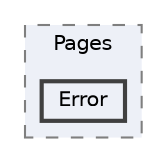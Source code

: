 digraph "BLAZAM/Pages/Error"
{
 // LATEX_PDF_SIZE
  bgcolor="transparent";
  edge [fontname=Helvetica,fontsize=10,labelfontname=Helvetica,labelfontsize=10];
  node [fontname=Helvetica,fontsize=10,shape=box,height=0.2,width=0.4];
  compound=true
  subgraph clusterdir_f1aa3b12863c6a9f02ff15814d096024 {
    graph [ bgcolor="#edf0f7", pencolor="grey50", label="Pages", fontname=Helvetica,fontsize=10 style="filled,dashed", URL="dir_f1aa3b12863c6a9f02ff15814d096024.html",tooltip=""]
  dir_5ea0b155eb461661338e84cfb00b4e09 [label="Error", fillcolor="#edf0f7", color="grey25", style="filled,bold", URL="dir_5ea0b155eb461661338e84cfb00b4e09.html",tooltip=""];
  }
}
